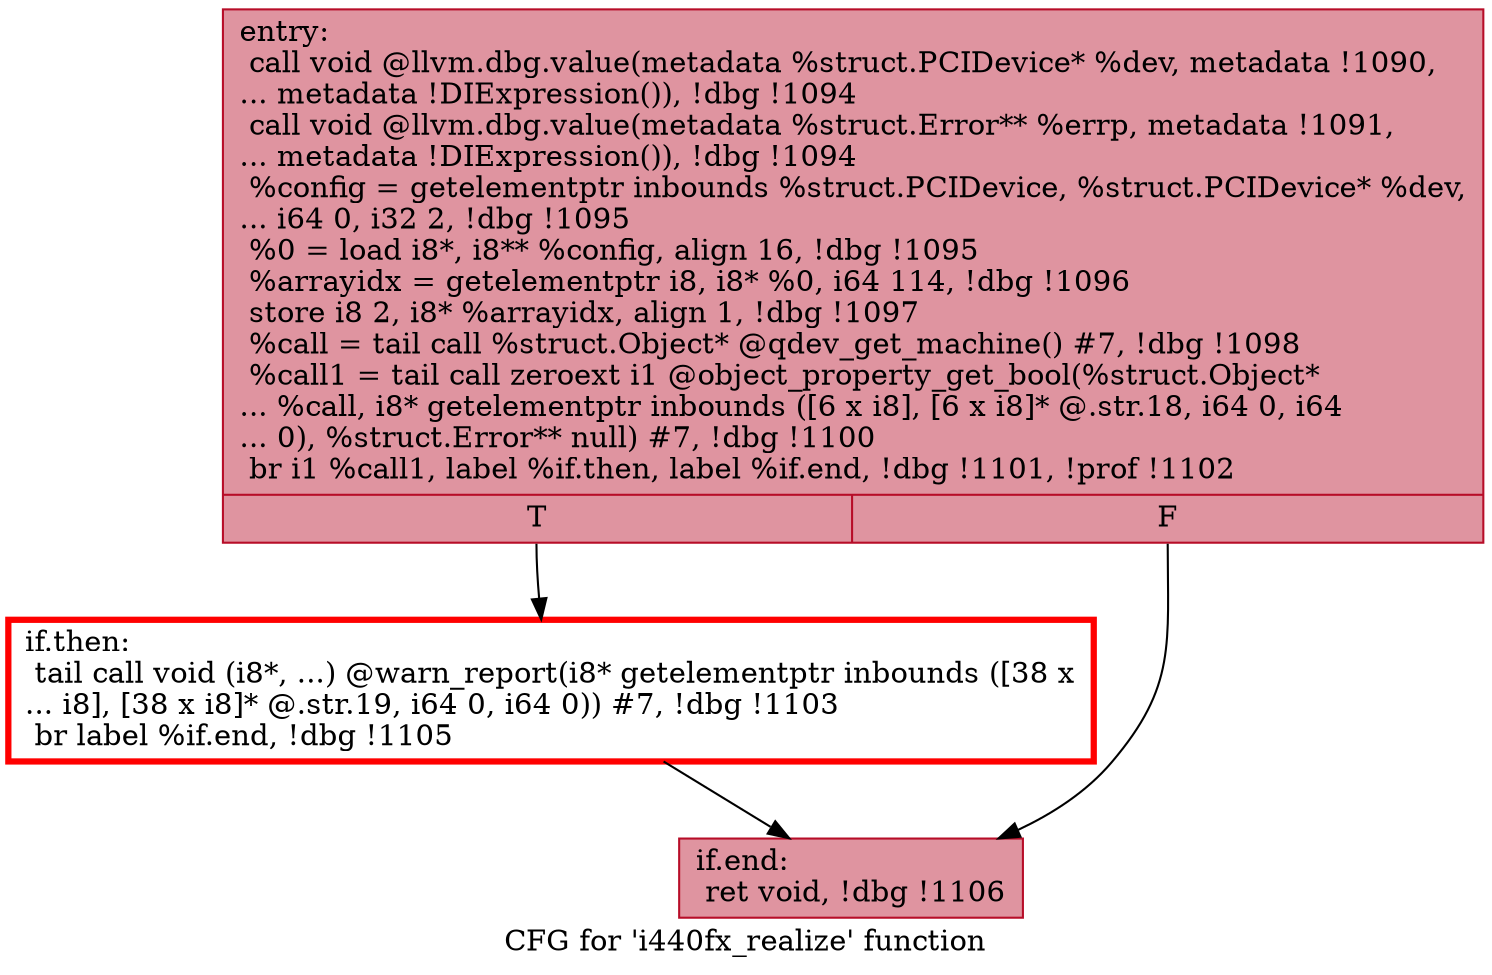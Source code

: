 digraph "CFG for 'i440fx_realize' function" {
	label="CFG for 'i440fx_realize' function";

	Node0x557ae65f8610 [shape=record,color="#b70d28ff", style=filled, fillcolor="#b70d2870",label="{entry:\l  call void @llvm.dbg.value(metadata %struct.PCIDevice* %dev, metadata !1090,\l... metadata !DIExpression()), !dbg !1094\l  call void @llvm.dbg.value(metadata %struct.Error** %errp, metadata !1091,\l... metadata !DIExpression()), !dbg !1094\l  %config = getelementptr inbounds %struct.PCIDevice, %struct.PCIDevice* %dev,\l... i64 0, i32 2, !dbg !1095\l  %0 = load i8*, i8** %config, align 16, !dbg !1095\l  %arrayidx = getelementptr i8, i8* %0, i64 114, !dbg !1096\l  store i8 2, i8* %arrayidx, align 1, !dbg !1097\l  %call = tail call %struct.Object* @qdev_get_machine() #7, !dbg !1098\l  %call1 = tail call zeroext i1 @object_property_get_bool(%struct.Object*\l... %call, i8* getelementptr inbounds ([6 x i8], [6 x i8]* @.str.18, i64 0, i64\l... 0), %struct.Error** null) #7, !dbg !1100\l  br i1 %call1, label %if.then, label %if.end, !dbg !1101, !prof !1102\l|{<s0>T|<s1>F}}"];
	Node0x557ae65f8610:s0 -> Node0x557ae66b9e30;
	Node0x557ae65f8610:s1 -> Node0x557ae66bb4d0;
	Node0x557ae66b9e30 [shape=record,penwidth=3.0, color="red",label="{if.then:                                          \l  tail call void (i8*, ...) @warn_report(i8* getelementptr inbounds ([38 x\l... i8], [38 x i8]* @.str.19, i64 0, i64 0)) #7, !dbg !1103\l  br label %if.end, !dbg !1105\l}"];
	Node0x557ae66b9e30 -> Node0x557ae66bb4d0;
	Node0x557ae66bb4d0 [shape=record,color="#b70d28ff", style=filled, fillcolor="#b70d2870",label="{if.end:                                           \l  ret void, !dbg !1106\l}"];
}
